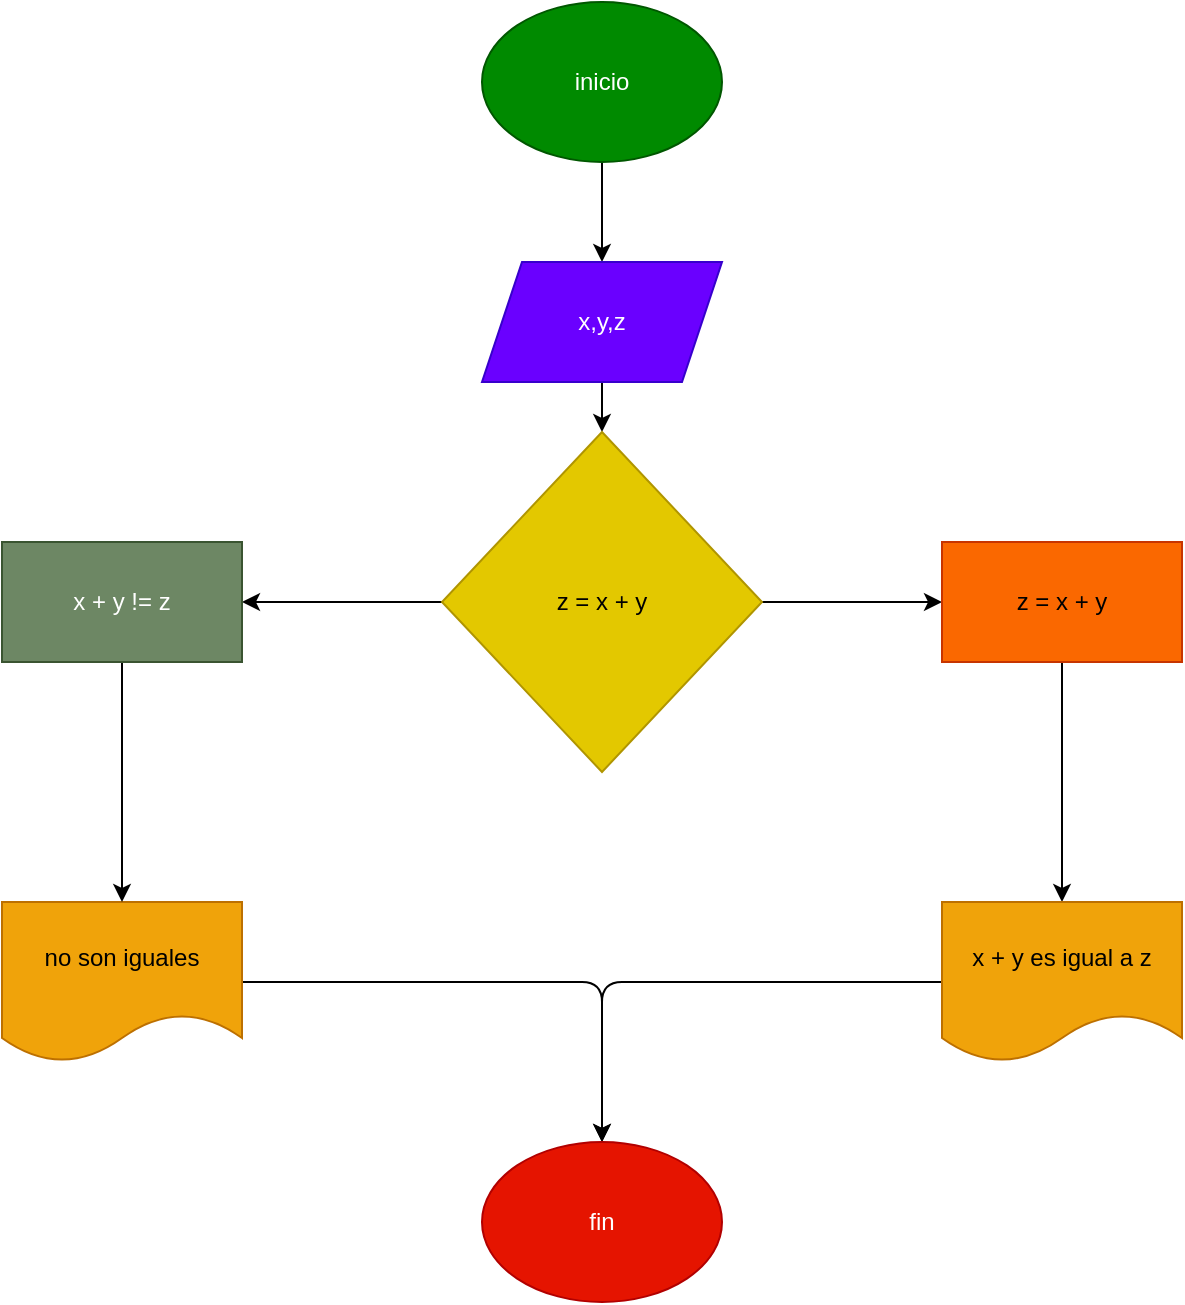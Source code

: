 <mxfile>
    <diagram id="BJkLBYaaiC7B97XP_wV1" name="Página-1">
        <mxGraphModel dx="495" dy="503" grid="1" gridSize="10" guides="1" tooltips="1" connect="1" arrows="1" fold="1" page="1" pageScale="1" pageWidth="827" pageHeight="1169" math="0" shadow="0">
            <root>
                <mxCell id="0"/>
                <mxCell id="1" parent="0"/>
                <mxCell id="4" value="" style="edgeStyle=none;html=1;" edge="1" parent="1" source="2" target="3">
                    <mxGeometry relative="1" as="geometry"/>
                </mxCell>
                <mxCell id="2" value="inicio" style="ellipse;whiteSpace=wrap;html=1;fillColor=#008a00;fontColor=#ffffff;strokeColor=#005700;" vertex="1" parent="1">
                    <mxGeometry x="340" y="60" width="120" height="80" as="geometry"/>
                </mxCell>
                <mxCell id="17" value="" style="edgeStyle=none;html=1;" edge="1" parent="1" source="3" target="16">
                    <mxGeometry relative="1" as="geometry"/>
                </mxCell>
                <mxCell id="3" value="x,y,z" style="shape=parallelogram;perimeter=parallelogramPerimeter;whiteSpace=wrap;html=1;fixedSize=1;fillColor=#6a00ff;strokeColor=#3700CC;fontColor=#ffffff;" vertex="1" parent="1">
                    <mxGeometry x="340" y="190" width="120" height="60" as="geometry"/>
                </mxCell>
                <mxCell id="21" value="" style="edgeStyle=none;html=1;" edge="1" parent="1" source="16" target="20">
                    <mxGeometry relative="1" as="geometry"/>
                </mxCell>
                <mxCell id="29" value="" style="edgeStyle=none;html=1;" edge="1" parent="1" source="16" target="28">
                    <mxGeometry relative="1" as="geometry"/>
                </mxCell>
                <mxCell id="16" value="z = x + y" style="rhombus;whiteSpace=wrap;html=1;fillColor=#e3c800;strokeColor=#B09500;fontColor=#000000;" vertex="1" parent="1">
                    <mxGeometry x="320" y="275" width="160" height="170" as="geometry"/>
                </mxCell>
                <mxCell id="32" value="" style="edgeStyle=none;html=1;" edge="1" parent="1" source="20" target="31">
                    <mxGeometry relative="1" as="geometry"/>
                </mxCell>
                <mxCell id="20" value="z = x + y" style="whiteSpace=wrap;html=1;fillColor=#fa6800;strokeColor=#C73500;fontColor=#000000;" vertex="1" parent="1">
                    <mxGeometry x="570" y="330" width="120" height="60" as="geometry"/>
                </mxCell>
                <mxCell id="34" style="edgeStyle=none;html=1;" edge="1" parent="1" source="26" target="33">
                    <mxGeometry relative="1" as="geometry">
                        <Array as="points">
                            <mxPoint x="400" y="550"/>
                        </Array>
                    </mxGeometry>
                </mxCell>
                <mxCell id="26" value="no son iguales" style="shape=document;whiteSpace=wrap;html=1;boundedLbl=1;fillColor=#f0a30a;strokeColor=#BD7000;fontColor=#000000;" vertex="1" parent="1">
                    <mxGeometry x="100" y="510" width="120" height="80" as="geometry"/>
                </mxCell>
                <mxCell id="30" style="edgeStyle=none;html=1;" edge="1" parent="1" source="28" target="26">
                    <mxGeometry relative="1" as="geometry"/>
                </mxCell>
                <mxCell id="28" value="x + y != z" style="whiteSpace=wrap;html=1;fillColor=#6d8764;strokeColor=#3A5431;fontColor=#ffffff;" vertex="1" parent="1">
                    <mxGeometry x="100" y="330" width="120" height="60" as="geometry"/>
                </mxCell>
                <mxCell id="35" style="edgeStyle=none;html=1;" edge="1" parent="1" source="31" target="33">
                    <mxGeometry relative="1" as="geometry">
                        <Array as="points">
                            <mxPoint x="400" y="550"/>
                        </Array>
                    </mxGeometry>
                </mxCell>
                <mxCell id="31" value="x + y es igual a z&lt;br&gt;" style="shape=document;whiteSpace=wrap;html=1;boundedLbl=1;fillColor=#f0a30a;strokeColor=#BD7000;fontColor=#000000;" vertex="1" parent="1">
                    <mxGeometry x="570" y="510" width="120" height="80" as="geometry"/>
                </mxCell>
                <mxCell id="33" value="fin" style="ellipse;whiteSpace=wrap;html=1;fillColor=#e51400;fontColor=#ffffff;strokeColor=#B20000;" vertex="1" parent="1">
                    <mxGeometry x="340" y="630" width="120" height="80" as="geometry"/>
                </mxCell>
            </root>
        </mxGraphModel>
    </diagram>
</mxfile>